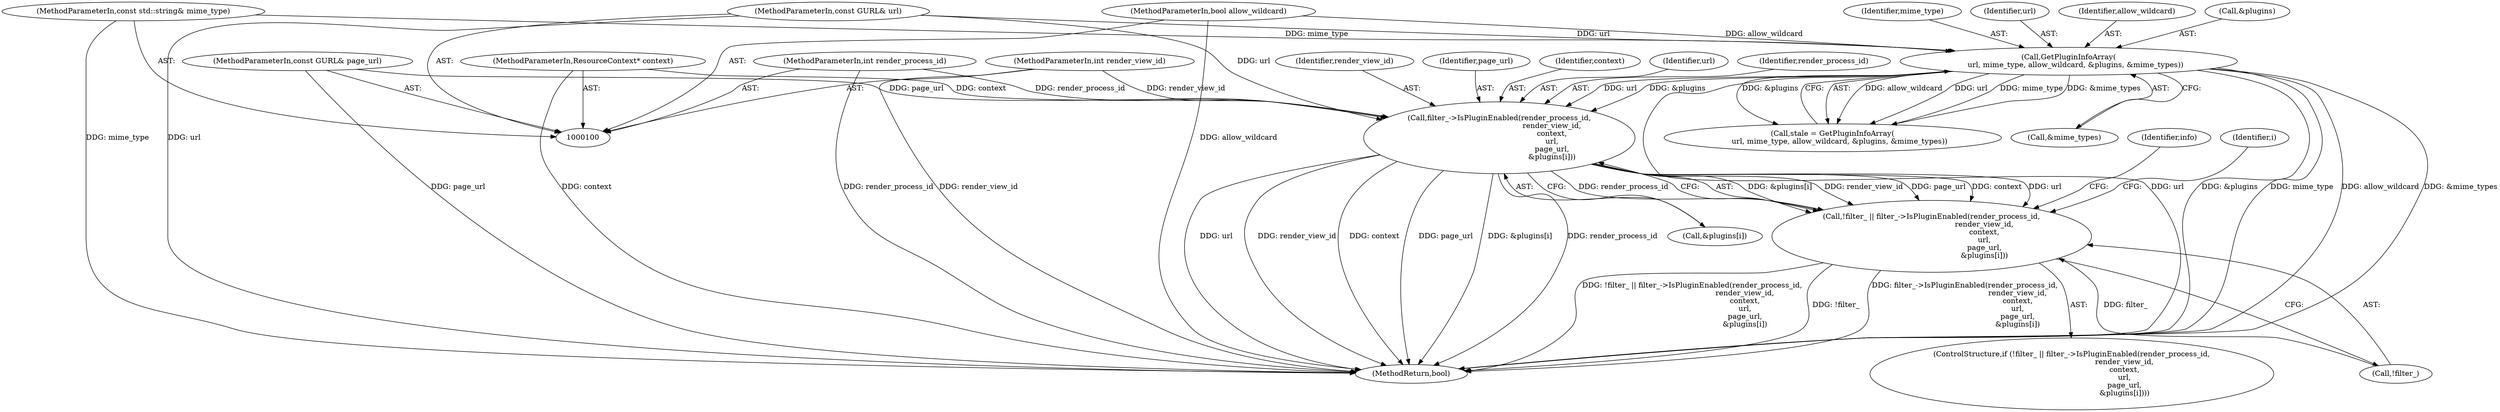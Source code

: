digraph "1_Chrome_ac8bd041b81e46e4e4fcd5021aaa5499703952e6_4@del" {
"1000154" [label="(Call,filter_->IsPluginEnabled(render_process_id,\n                                             render_view_id,\n                                             context,\n                                             url,\n                                             page_url,\n                                             &plugins[i]))"];
"1000101" [label="(MethodParameterIn,int render_process_id)"];
"1000102" [label="(MethodParameterIn,int render_view_id)"];
"1000103" [label="(MethodParameterIn,ResourceContext* context)"];
"1000125" [label="(Call,GetPluginInfoArray(\n      url, mime_type, allow_wildcard, &plugins, &mime_types))"];
"1000104" [label="(MethodParameterIn,const GURL& url)"];
"1000106" [label="(MethodParameterIn,const std::string& mime_type)"];
"1000107" [label="(MethodParameterIn,bool allow_wildcard)"];
"1000105" [label="(MethodParameterIn,const GURL& page_url)"];
"1000151" [label="(Call,!filter_ || filter_->IsPluginEnabled(render_process_id,\n                                             render_view_id,\n                                             context,\n                                             url,\n                                             page_url,\n                                             &plugins[i]))"];
"1000101" [label="(MethodParameterIn,int render_process_id)"];
"1000131" [label="(Call,&mime_types)"];
"1000128" [label="(Identifier,allow_wildcard)"];
"1000107" [label="(MethodParameterIn,bool allow_wildcard)"];
"1000129" [label="(Call,&plugins)"];
"1000106" [label="(MethodParameterIn,const std::string& mime_type)"];
"1000123" [label="(Call,stale = GetPluginInfoArray(\n      url, mime_type, allow_wildcard, &plugins, &mime_types))"];
"1000150" [label="(ControlStructure,if (!filter_ || filter_->IsPluginEnabled(render_process_id,\n                                             render_view_id,\n                                             context,\n                                             url,\n                                             page_url,\n                                             &plugins[i])))"];
"1000160" [label="(Call,&plugins[i])"];
"1000125" [label="(Call,GetPluginInfoArray(\n      url, mime_type, allow_wildcard, &plugins, &mime_types))"];
"1000151" [label="(Call,!filter_ || filter_->IsPluginEnabled(render_process_id,\n                                             render_view_id,\n                                             context,\n                                             url,\n                                             page_url,\n                                             &plugins[i]))"];
"1000156" [label="(Identifier,render_view_id)"];
"1000167" [label="(Identifier,info)"];
"1000102" [label="(MethodParameterIn,int render_view_id)"];
"1000103" [label="(MethodParameterIn,ResourceContext* context)"];
"1000154" [label="(Call,filter_->IsPluginEnabled(render_process_id,\n                                             render_view_id,\n                                             context,\n                                             url,\n                                             page_url,\n                                             &plugins[i]))"];
"1000152" [label="(Call,!filter_)"];
"1000105" [label="(MethodParameterIn,const GURL& page_url)"];
"1000127" [label="(Identifier,mime_type)"];
"1000104" [label="(MethodParameterIn,const GURL& url)"];
"1000148" [label="(Identifier,i)"];
"1000126" [label="(Identifier,url)"];
"1000159" [label="(Identifier,page_url)"];
"1000157" [label="(Identifier,context)"];
"1000158" [label="(Identifier,url)"];
"1000155" [label="(Identifier,render_process_id)"];
"1000183" [label="(MethodReturn,bool)"];
"1000154" -> "1000151"  [label="AST: "];
"1000154" -> "1000160"  [label="CFG: "];
"1000155" -> "1000154"  [label="AST: "];
"1000156" -> "1000154"  [label="AST: "];
"1000157" -> "1000154"  [label="AST: "];
"1000158" -> "1000154"  [label="AST: "];
"1000159" -> "1000154"  [label="AST: "];
"1000160" -> "1000154"  [label="AST: "];
"1000151" -> "1000154"  [label="CFG: "];
"1000154" -> "1000183"  [label="DDG: context"];
"1000154" -> "1000183"  [label="DDG: page_url"];
"1000154" -> "1000183"  [label="DDG: &plugins[i]"];
"1000154" -> "1000183"  [label="DDG: render_process_id"];
"1000154" -> "1000183"  [label="DDG: url"];
"1000154" -> "1000183"  [label="DDG: render_view_id"];
"1000154" -> "1000151"  [label="DDG: &plugins[i]"];
"1000154" -> "1000151"  [label="DDG: render_view_id"];
"1000154" -> "1000151"  [label="DDG: page_url"];
"1000154" -> "1000151"  [label="DDG: context"];
"1000154" -> "1000151"  [label="DDG: url"];
"1000154" -> "1000151"  [label="DDG: render_process_id"];
"1000101" -> "1000154"  [label="DDG: render_process_id"];
"1000102" -> "1000154"  [label="DDG: render_view_id"];
"1000103" -> "1000154"  [label="DDG: context"];
"1000125" -> "1000154"  [label="DDG: url"];
"1000125" -> "1000154"  [label="DDG: &plugins"];
"1000104" -> "1000154"  [label="DDG: url"];
"1000105" -> "1000154"  [label="DDG: page_url"];
"1000101" -> "1000100"  [label="AST: "];
"1000101" -> "1000183"  [label="DDG: render_process_id"];
"1000102" -> "1000100"  [label="AST: "];
"1000102" -> "1000183"  [label="DDG: render_view_id"];
"1000103" -> "1000100"  [label="AST: "];
"1000103" -> "1000183"  [label="DDG: context"];
"1000125" -> "1000123"  [label="AST: "];
"1000125" -> "1000131"  [label="CFG: "];
"1000126" -> "1000125"  [label="AST: "];
"1000127" -> "1000125"  [label="AST: "];
"1000128" -> "1000125"  [label="AST: "];
"1000129" -> "1000125"  [label="AST: "];
"1000131" -> "1000125"  [label="AST: "];
"1000123" -> "1000125"  [label="CFG: "];
"1000125" -> "1000183"  [label="DDG: url"];
"1000125" -> "1000183"  [label="DDG: &plugins"];
"1000125" -> "1000183"  [label="DDG: mime_type"];
"1000125" -> "1000183"  [label="DDG: allow_wildcard"];
"1000125" -> "1000183"  [label="DDG: &mime_types"];
"1000125" -> "1000123"  [label="DDG: allow_wildcard"];
"1000125" -> "1000123"  [label="DDG: url"];
"1000125" -> "1000123"  [label="DDG: mime_type"];
"1000125" -> "1000123"  [label="DDG: &mime_types"];
"1000125" -> "1000123"  [label="DDG: &plugins"];
"1000104" -> "1000125"  [label="DDG: url"];
"1000106" -> "1000125"  [label="DDG: mime_type"];
"1000107" -> "1000125"  [label="DDG: allow_wildcard"];
"1000104" -> "1000100"  [label="AST: "];
"1000104" -> "1000183"  [label="DDG: url"];
"1000106" -> "1000100"  [label="AST: "];
"1000106" -> "1000183"  [label="DDG: mime_type"];
"1000107" -> "1000100"  [label="AST: "];
"1000107" -> "1000183"  [label="DDG: allow_wildcard"];
"1000105" -> "1000100"  [label="AST: "];
"1000105" -> "1000183"  [label="DDG: page_url"];
"1000151" -> "1000150"  [label="AST: "];
"1000151" -> "1000152"  [label="CFG: "];
"1000152" -> "1000151"  [label="AST: "];
"1000167" -> "1000151"  [label="CFG: "];
"1000148" -> "1000151"  [label="CFG: "];
"1000151" -> "1000183"  [label="DDG: filter_->IsPluginEnabled(render_process_id,\n                                             render_view_id,\n                                             context,\n                                             url,\n                                             page_url,\n                                             &plugins[i])"];
"1000151" -> "1000183"  [label="DDG: !filter_ || filter_->IsPluginEnabled(render_process_id,\n                                             render_view_id,\n                                             context,\n                                             url,\n                                             page_url,\n                                             &plugins[i])"];
"1000151" -> "1000183"  [label="DDG: !filter_"];
"1000152" -> "1000151"  [label="DDG: filter_"];
}
